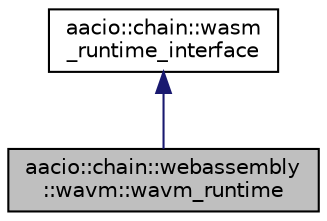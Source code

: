 digraph "aacio::chain::webassembly::wavm::wavm_runtime"
{
  edge [fontname="Helvetica",fontsize="10",labelfontname="Helvetica",labelfontsize="10"];
  node [fontname="Helvetica",fontsize="10",shape=record];
  Node2 [label="aacio::chain::webassembly\l::wavm::wavm_runtime",height=0.2,width=0.4,color="black", fillcolor="grey75", style="filled", fontcolor="black"];
  Node3 -> Node2 [dir="back",color="midnightblue",fontsize="10",style="solid"];
  Node3 [label="aacio::chain::wasm\l_runtime_interface",height=0.2,width=0.4,color="black", fillcolor="white", style="filled",URL="$classaacio_1_1chain_1_1wasm__runtime__interface.html"];
}
